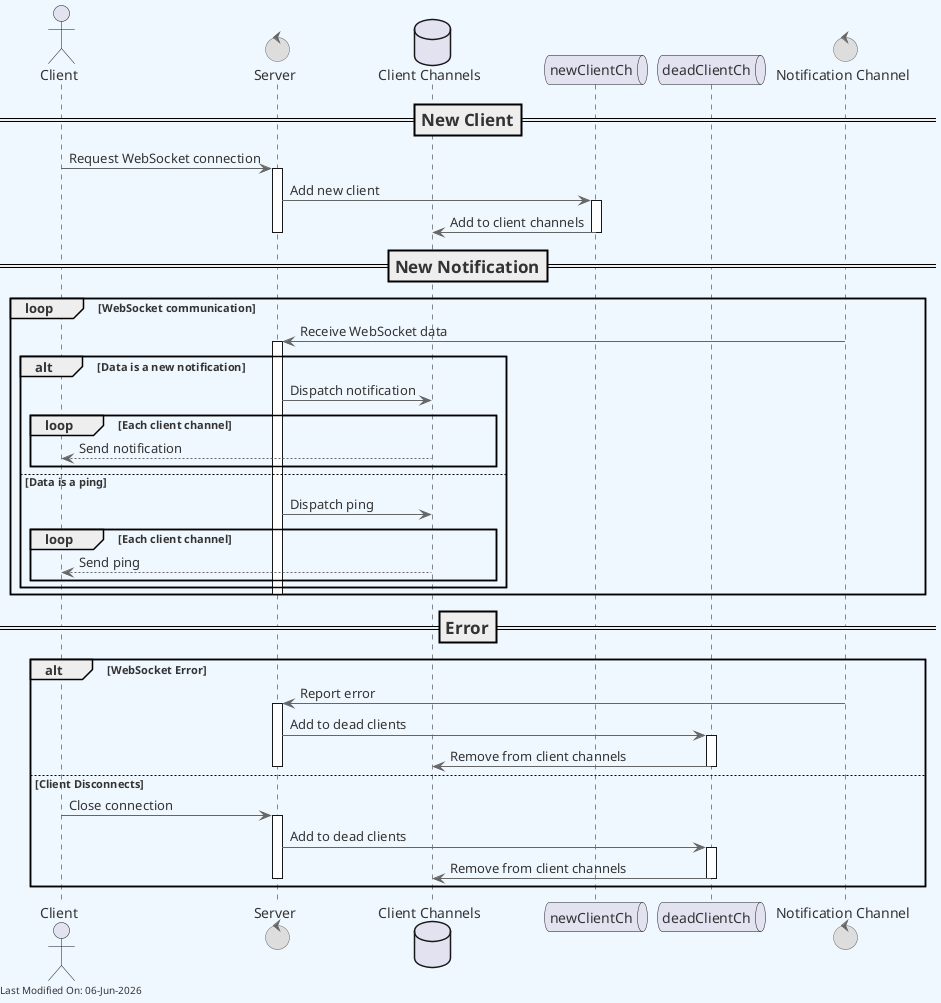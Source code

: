 @startuml
skinparam backgroundColor #F0F8FF
skinparam defaultFontColor #333333
skinparam arrowColor #666666

' Define borders for all elements
skinparam entity {
  BorderColor #666666
  BackgroundColor #DDDDDD
}

skinparam control {
  BorderColor #666666
  BackgroundColor #DDDDDD
}

skinparam participant {
  BorderColor #666666
  BackgroundColor #DDDDDD
}




actor Client
control "Server" as Server
database "Client Channels" as Channels
queue "newClientCh" as NewClientCh
queue "deadClientCh" as DeadClientCh
control "Notification Channel" as NotificationChannel

=== New Client ==

Client -> Server: Request WebSocket connection
activate Server


Server -> NewClientCh: Add new client
activate NewClientCh
NewClientCh -> Channels: Add to client channels
deactivate NewClientCh
deactivate Server

=== New Notification ==
loop WebSocket communication
    NotificationChannel -> Server: Receive WebSocket data
    activate Server
    alt Data is a new notification
        Server -> Channels: Dispatch notification
        loop Each client channel
            Channels --> Client: Send notification
        end
    else Data is a ping
        Server -> Channels: Dispatch ping
        loop Each client channel
            Channels --> Client: Send ping
        end
    end
    deactivate Server
end

=== Error ==
alt WebSocket Error
    NotificationChannel -> Server: Report error
    activate Server
    Server -> DeadClientCh: Add to dead clients
    activate DeadClientCh
    DeadClientCh -> Channels: Remove from client channels
    deactivate DeadClientCh
    deactivate Server
else Client Disconnects
    Client -> Server: Close connection
    activate Server
    Server -> DeadClientCh: Add to dead clients
    activate DeadClientCh
    DeadClientCh -> Channels: Remove from client channels
    deactivate DeadClientCh
    deactivate Server
end

deactivate NotificationChannel

left footer Last Modified On: %date("dd-MMM-yyyy")

@enduml
